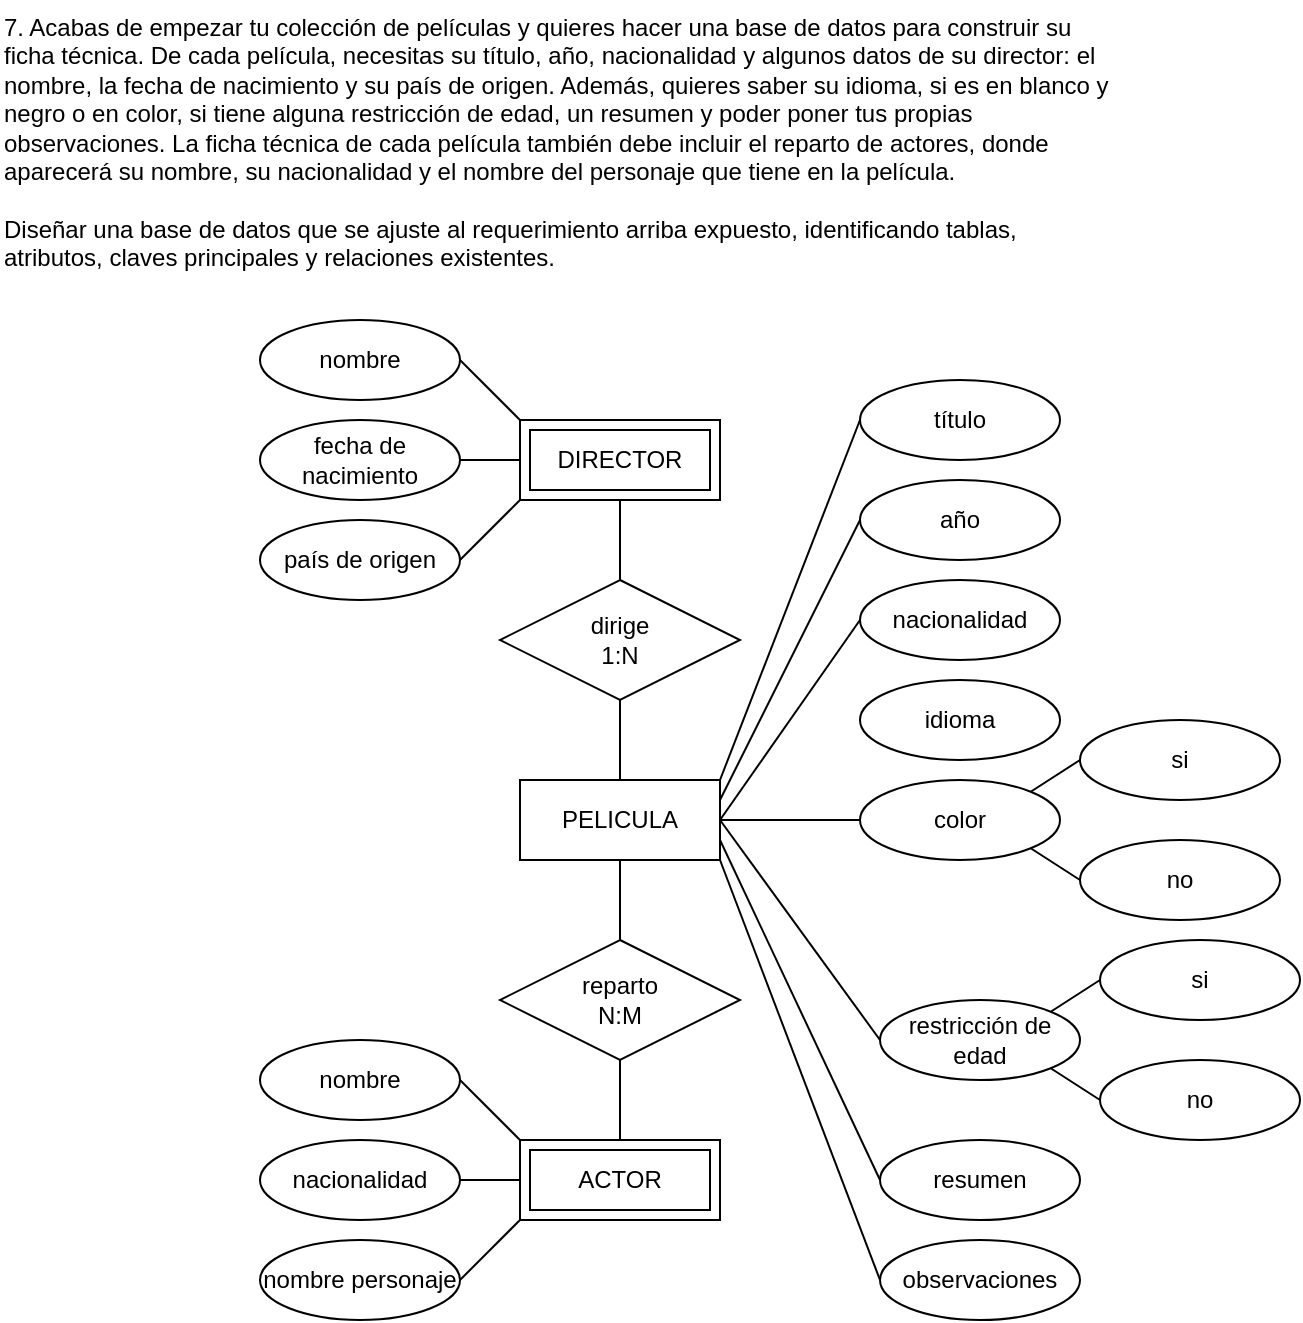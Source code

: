 <mxfile>
    <diagram id="QClo2JhydDhTFN3FoGNH" name="Page-1">
        <mxGraphModel dx="1072" dy="563" grid="1" gridSize="10" guides="1" tooltips="1" connect="1" arrows="1" fold="1" page="1" pageScale="1" pageWidth="850" pageHeight="1100" math="0" shadow="0">
            <root>
                <mxCell id="0"/>
                <mxCell id="1" parent="0"/>
                <mxCell id="2" value="7. Acabas de empezar tu colección de películas y quieres hacer una base de datos para construir su ficha técnica. De cada película, necesitas su título, año, nacionalidad y algunos datos de su director: el nombre, la fecha de nacimiento y su país de origen. Además, quieres saber su idioma, si es en blanco y negro o en color, si tiene alguna restricción de edad, un resumen y poder poner tus propias observaciones. La ficha técnica de cada película también debe incluir el reparto de actores, donde aparecerá su nombre, su nacionalidad y el nombre del personaje que tiene en la película.&#xa;&#xa;Diseñar una base de datos que se ajuste al requerimiento arriba expuesto, identificando tablas, atributos, claves principales y relaciones existentes." style="text;whiteSpace=wrap;" vertex="1" parent="1">
                    <mxGeometry x="40" y="40" width="560" height="160" as="geometry"/>
                </mxCell>
                <mxCell id="3" style="edgeStyle=none;html=1;exitX=0.5;exitY=1;exitDx=0;exitDy=0;entryX=0.5;entryY=0;entryDx=0;entryDy=0;endArrow=none;endFill=0;" edge="1" parent="1" source="11" target="39">
                    <mxGeometry relative="1" as="geometry"/>
                </mxCell>
                <mxCell id="4" style="edgeStyle=none;html=1;exitX=1;exitY=0;exitDx=0;exitDy=0;entryX=0;entryY=0.5;entryDx=0;entryDy=0;endArrow=none;endFill=0;" edge="1" parent="1" source="11" target="12">
                    <mxGeometry relative="1" as="geometry"/>
                </mxCell>
                <mxCell id="5" style="edgeStyle=none;html=1;exitX=1;exitY=1;exitDx=0;exitDy=0;entryX=0;entryY=0.5;entryDx=0;entryDy=0;endArrow=none;endFill=0;" edge="1" parent="1" source="11" target="30">
                    <mxGeometry relative="1" as="geometry"/>
                </mxCell>
                <mxCell id="6" style="edgeStyle=none;html=1;exitX=1;exitY=0.25;exitDx=0;exitDy=0;entryX=0;entryY=0.5;entryDx=0;entryDy=0;endArrow=none;endFill=0;" edge="1" parent="1" source="11" target="13">
                    <mxGeometry relative="1" as="geometry"/>
                </mxCell>
                <mxCell id="7" style="edgeStyle=none;html=1;exitX=1;exitY=0.75;exitDx=0;exitDy=0;entryX=0;entryY=0.5;entryDx=0;entryDy=0;endArrow=none;endFill=0;" edge="1" parent="1" source="11" target="29">
                    <mxGeometry relative="1" as="geometry"/>
                </mxCell>
                <mxCell id="8" style="edgeStyle=none;html=1;exitX=1;exitY=0.5;exitDx=0;exitDy=0;entryX=0;entryY=0.5;entryDx=0;entryDy=0;endArrow=none;endFill=0;" edge="1" parent="1" source="11" target="14">
                    <mxGeometry relative="1" as="geometry"/>
                </mxCell>
                <mxCell id="9" style="edgeStyle=none;html=1;exitX=1;exitY=0.5;exitDx=0;exitDy=0;entryX=0;entryY=0.5;entryDx=0;entryDy=0;endArrow=none;endFill=0;" edge="1" parent="1" source="11" target="26">
                    <mxGeometry relative="1" as="geometry"/>
                </mxCell>
                <mxCell id="10" style="edgeStyle=none;html=1;exitX=1;exitY=0.5;exitDx=0;exitDy=0;entryX=0;entryY=0.5;entryDx=0;entryDy=0;endArrow=none;endFill=0;" edge="1" parent="1" source="11" target="21">
                    <mxGeometry relative="1" as="geometry"/>
                </mxCell>
                <mxCell id="11" value="PELICULA" style="whiteSpace=wrap;html=1;align=center;" vertex="1" parent="1">
                    <mxGeometry x="300" y="430" width="100" height="40" as="geometry"/>
                </mxCell>
                <mxCell id="12" value="título" style="ellipse;whiteSpace=wrap;html=1;align=center;" vertex="1" parent="1">
                    <mxGeometry x="470" y="230" width="100" height="40" as="geometry"/>
                </mxCell>
                <mxCell id="13" value="año" style="ellipse;whiteSpace=wrap;html=1;align=center;" vertex="1" parent="1">
                    <mxGeometry x="470" y="280" width="100" height="40" as="geometry"/>
                </mxCell>
                <mxCell id="14" value="nacionalidad" style="ellipse;whiteSpace=wrap;html=1;align=center;" vertex="1" parent="1">
                    <mxGeometry x="470" y="330" width="100" height="40" as="geometry"/>
                </mxCell>
                <mxCell id="15" value="nombre" style="ellipse;whiteSpace=wrap;html=1;align=center;" vertex="1" parent="1">
                    <mxGeometry x="170" y="200" width="100" height="40" as="geometry"/>
                </mxCell>
                <mxCell id="16" value="fecha de nacimiento" style="ellipse;whiteSpace=wrap;html=1;align=center;" vertex="1" parent="1">
                    <mxGeometry x="170" y="250" width="100" height="40" as="geometry"/>
                </mxCell>
                <mxCell id="17" value="país de origen" style="ellipse;whiteSpace=wrap;html=1;align=center;" vertex="1" parent="1">
                    <mxGeometry x="170" y="300" width="100" height="40" as="geometry"/>
                </mxCell>
                <mxCell id="18" value="idioma" style="ellipse;whiteSpace=wrap;html=1;align=center;" vertex="1" parent="1">
                    <mxGeometry x="470" y="380" width="100" height="40" as="geometry"/>
                </mxCell>
                <mxCell id="19" style="edgeStyle=none;html=1;exitX=1;exitY=0;exitDx=0;exitDy=0;entryX=0;entryY=0.5;entryDx=0;entryDy=0;endArrow=none;endFill=0;" edge="1" parent="1" source="21" target="22">
                    <mxGeometry relative="1" as="geometry"/>
                </mxCell>
                <mxCell id="20" style="edgeStyle=none;html=1;exitX=1;exitY=1;exitDx=0;exitDy=0;entryX=0;entryY=0.5;entryDx=0;entryDy=0;endArrow=none;endFill=0;" edge="1" parent="1" source="21" target="23">
                    <mxGeometry relative="1" as="geometry"/>
                </mxCell>
                <mxCell id="21" value="color" style="ellipse;whiteSpace=wrap;html=1;align=center;" vertex="1" parent="1">
                    <mxGeometry x="470" y="430" width="100" height="40" as="geometry"/>
                </mxCell>
                <mxCell id="22" value="si" style="ellipse;whiteSpace=wrap;html=1;align=center;" vertex="1" parent="1">
                    <mxGeometry x="580" y="400" width="100" height="40" as="geometry"/>
                </mxCell>
                <mxCell id="23" value="no" style="ellipse;whiteSpace=wrap;html=1;align=center;" vertex="1" parent="1">
                    <mxGeometry x="580" y="460" width="100" height="40" as="geometry"/>
                </mxCell>
                <mxCell id="24" style="edgeStyle=none;html=1;exitX=1;exitY=0;exitDx=0;exitDy=0;entryX=0;entryY=0.5;entryDx=0;entryDy=0;endArrow=none;endFill=0;" edge="1" parent="1" source="26" target="27">
                    <mxGeometry relative="1" as="geometry"/>
                </mxCell>
                <mxCell id="25" style="edgeStyle=none;html=1;exitX=1;exitY=1;exitDx=0;exitDy=0;entryX=0;entryY=0.5;entryDx=0;entryDy=0;endArrow=none;endFill=0;" edge="1" parent="1" source="26" target="28">
                    <mxGeometry relative="1" as="geometry"/>
                </mxCell>
                <mxCell id="26" value="restricción de edad" style="ellipse;whiteSpace=wrap;html=1;align=center;" vertex="1" parent="1">
                    <mxGeometry x="480" y="540" width="100" height="40" as="geometry"/>
                </mxCell>
                <mxCell id="27" value="si" style="ellipse;whiteSpace=wrap;html=1;align=center;" vertex="1" parent="1">
                    <mxGeometry x="590" y="510" width="100" height="40" as="geometry"/>
                </mxCell>
                <mxCell id="28" value="no" style="ellipse;whiteSpace=wrap;html=1;align=center;" vertex="1" parent="1">
                    <mxGeometry x="590" y="570" width="100" height="40" as="geometry"/>
                </mxCell>
                <mxCell id="29" value="resumen" style="ellipse;whiteSpace=wrap;html=1;align=center;" vertex="1" parent="1">
                    <mxGeometry x="480" y="610" width="100" height="40" as="geometry"/>
                </mxCell>
                <mxCell id="30" value="observaciones" style="ellipse;whiteSpace=wrap;html=1;align=center;" vertex="1" parent="1">
                    <mxGeometry x="480" y="660" width="100" height="40" as="geometry"/>
                </mxCell>
                <mxCell id="31" style="edgeStyle=none;html=1;exitX=0;exitY=0;exitDx=0;exitDy=0;entryX=1;entryY=0.5;entryDx=0;entryDy=0;endArrow=none;endFill=0;" edge="1" parent="1" source="35" target="15">
                    <mxGeometry relative="1" as="geometry"/>
                </mxCell>
                <mxCell id="32" style="edgeStyle=none;html=1;exitX=0;exitY=1;exitDx=0;exitDy=0;entryX=1;entryY=0.5;entryDx=0;entryDy=0;endArrow=none;endFill=0;" edge="1" parent="1" source="35" target="17">
                    <mxGeometry relative="1" as="geometry"/>
                </mxCell>
                <mxCell id="33" style="edgeStyle=none;html=1;exitX=0;exitY=0.5;exitDx=0;exitDy=0;entryX=1;entryY=0.5;entryDx=0;entryDy=0;endArrow=none;endFill=0;" edge="1" parent="1" source="35" target="16">
                    <mxGeometry relative="1" as="geometry"/>
                </mxCell>
                <mxCell id="34" style="edgeStyle=none;html=1;exitX=0.5;exitY=1;exitDx=0;exitDy=0;entryX=0.5;entryY=0;entryDx=0;entryDy=0;endArrow=none;endFill=0;" edge="1" parent="1" source="35" target="37">
                    <mxGeometry relative="1" as="geometry"/>
                </mxCell>
                <mxCell id="35" value="DIRECTOR" style="shape=ext;margin=3;double=1;whiteSpace=wrap;html=1;align=center;" vertex="1" parent="1">
                    <mxGeometry x="300" y="250" width="100" height="40" as="geometry"/>
                </mxCell>
                <mxCell id="36" style="edgeStyle=none;html=1;exitX=0.5;exitY=1;exitDx=0;exitDy=0;endArrow=none;endFill=0;" edge="1" parent="1" source="37" target="11">
                    <mxGeometry relative="1" as="geometry"/>
                </mxCell>
                <mxCell id="37" value="dirige&lt;div&gt;1:N&lt;/div&gt;" style="shape=rhombus;perimeter=rhombusPerimeter;whiteSpace=wrap;html=1;align=center;" vertex="1" parent="1">
                    <mxGeometry x="290" y="330" width="120" height="60" as="geometry"/>
                </mxCell>
                <mxCell id="38" style="edgeStyle=none;html=1;exitX=0.5;exitY=1;exitDx=0;exitDy=0;entryX=0.5;entryY=0;entryDx=0;entryDy=0;endArrow=none;endFill=0;" edge="1" parent="1" source="39" target="43">
                    <mxGeometry relative="1" as="geometry"/>
                </mxCell>
                <mxCell id="39" value="reparto&lt;div&gt;N:M&lt;/div&gt;" style="shape=rhombus;perimeter=rhombusPerimeter;whiteSpace=wrap;html=1;align=center;" vertex="1" parent="1">
                    <mxGeometry x="290" y="510" width="120" height="60" as="geometry"/>
                </mxCell>
                <mxCell id="40" style="edgeStyle=none;html=1;exitX=0;exitY=0;exitDx=0;exitDy=0;entryX=1;entryY=0.5;entryDx=0;entryDy=0;endArrow=none;endFill=0;" edge="1" parent="1" source="43" target="44">
                    <mxGeometry relative="1" as="geometry"/>
                </mxCell>
                <mxCell id="41" style="edgeStyle=none;html=1;exitX=0;exitY=1;exitDx=0;exitDy=0;entryX=1;entryY=0.5;entryDx=0;entryDy=0;endArrow=none;endFill=0;" edge="1" parent="1" source="43" target="46">
                    <mxGeometry relative="1" as="geometry"/>
                </mxCell>
                <mxCell id="42" style="edgeStyle=none;html=1;exitX=0;exitY=0.5;exitDx=0;exitDy=0;entryX=1;entryY=0.5;entryDx=0;entryDy=0;endArrow=none;endFill=0;" edge="1" parent="1" source="43" target="45">
                    <mxGeometry relative="1" as="geometry"/>
                </mxCell>
                <mxCell id="43" value="ACTOR" style="shape=ext;margin=3;double=1;whiteSpace=wrap;html=1;align=center;" vertex="1" parent="1">
                    <mxGeometry x="300" y="610" width="100" height="40" as="geometry"/>
                </mxCell>
                <mxCell id="44" value="nombre" style="ellipse;whiteSpace=wrap;html=1;align=center;" vertex="1" parent="1">
                    <mxGeometry x="170" y="560" width="100" height="40" as="geometry"/>
                </mxCell>
                <mxCell id="45" value="nacionalidad" style="ellipse;whiteSpace=wrap;html=1;align=center;" vertex="1" parent="1">
                    <mxGeometry x="170" y="610" width="100" height="40" as="geometry"/>
                </mxCell>
                <mxCell id="46" value="nombre personaje" style="ellipse;whiteSpace=wrap;html=1;align=center;" vertex="1" parent="1">
                    <mxGeometry x="170" y="660" width="100" height="40" as="geometry"/>
                </mxCell>
            </root>
        </mxGraphModel>
    </diagram>
</mxfile>